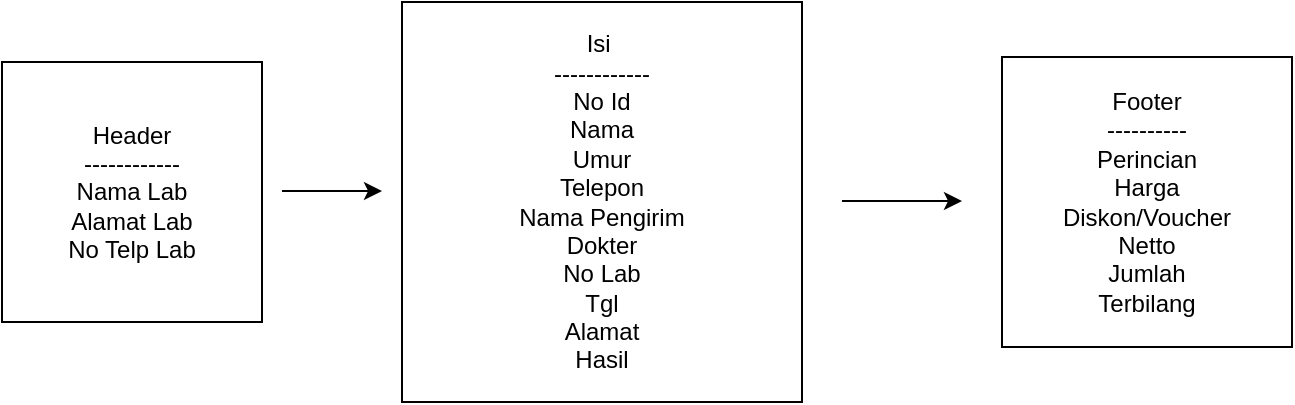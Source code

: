 <mxfile version="15.1.0" type="device"><diagram id="9Zclm_vSEp4zJm9ObLZ_" name="Page-1"><mxGraphModel dx="868" dy="482" grid="1" gridSize="10" guides="1" tooltips="1" connect="1" arrows="1" fold="1" page="1" pageScale="1" pageWidth="827" pageHeight="1169" math="0" shadow="0"><root><mxCell id="0"/><mxCell id="1" parent="0"/><mxCell id="NwQWPYgQto_AEshH_dqV-1" value="Header&lt;br&gt;------------&lt;br&gt;Nama Lab&lt;br&gt;Alamat Lab&lt;br&gt;No Telp Lab" style="whiteSpace=wrap;html=1;aspect=fixed;" vertex="1" parent="1"><mxGeometry x="40" y="90" width="130" height="130" as="geometry"/></mxCell><mxCell id="NwQWPYgQto_AEshH_dqV-2" value="Isi&amp;nbsp;&lt;br&gt;------------&lt;br&gt;No Id&lt;br&gt;Nama&lt;br&gt;Umur&lt;br&gt;Telepon&lt;br&gt;Nama Pengirim&lt;br&gt;Dokter&lt;br&gt;No Lab&lt;br&gt;Tgl&lt;br&gt;Alamat&lt;br&gt;Hasil" style="whiteSpace=wrap;html=1;aspect=fixed;" vertex="1" parent="1"><mxGeometry x="240" y="60" width="200" height="200" as="geometry"/></mxCell><mxCell id="NwQWPYgQto_AEshH_dqV-3" value="" style="endArrow=classic;html=1;" edge="1" parent="1"><mxGeometry width="50" height="50" relative="1" as="geometry"><mxPoint x="180" y="154.5" as="sourcePoint"/><mxPoint x="230" y="154.5" as="targetPoint"/><Array as="points"><mxPoint x="230" y="154.5"/></Array></mxGeometry></mxCell><mxCell id="NwQWPYgQto_AEshH_dqV-8" value="" style="endArrow=classic;html=1;" edge="1" parent="1"><mxGeometry width="50" height="50" relative="1" as="geometry"><mxPoint x="460" y="159.5" as="sourcePoint"/><mxPoint x="520" y="159.5" as="targetPoint"/><Array as="points"><mxPoint x="490" y="159.5"/></Array></mxGeometry></mxCell><mxCell id="NwQWPYgQto_AEshH_dqV-9" value="Footer&lt;br&gt;----------&lt;br&gt;Perincian&lt;br&gt;Harga&lt;br&gt;Diskon/Voucher&lt;br&gt;Netto&lt;br&gt;Jumlah&lt;br&gt;Terbilang" style="whiteSpace=wrap;html=1;aspect=fixed;" vertex="1" parent="1"><mxGeometry x="540" y="87.5" width="145" height="145" as="geometry"/></mxCell></root></mxGraphModel></diagram></mxfile>